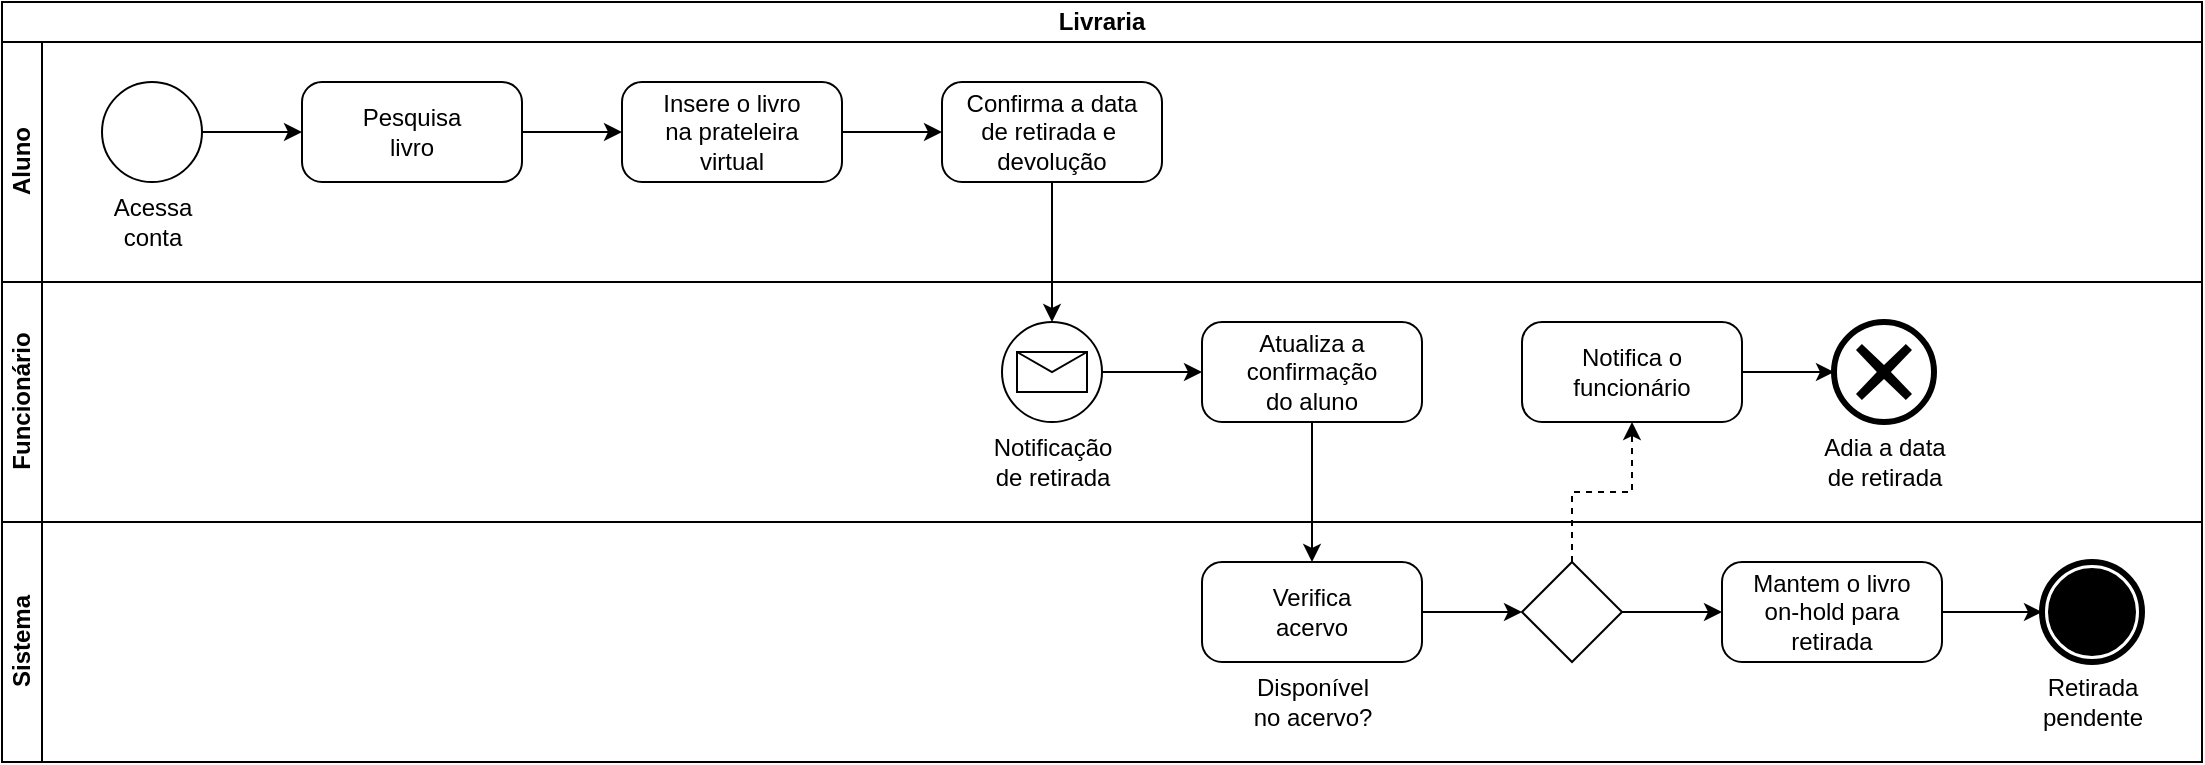 <mxfile version="21.5.2" type="github">
  <diagram name="Livraria BPMN" id="vRgEQwbxHMw_33yCH0yR">
    <mxGraphModel dx="1444" dy="804" grid="1" gridSize="10" guides="1" tooltips="1" connect="1" arrows="1" fold="1" page="1" pageScale="1" pageWidth="1169" pageHeight="1654" math="0" shadow="0">
      <root>
        <mxCell id="0" />
        <mxCell id="1" parent="0" />
        <mxCell id="tn-DPyKvPj6r0ypogb7Y-1" value="Livraria" style="swimlane;html=1;childLayout=stackLayout;resizeParent=1;resizeParentMax=0;horizontal=1;startSize=20;horizontalStack=0;whiteSpace=wrap;" vertex="1" parent="1">
          <mxGeometry x="35" y="120" width="1100" height="380" as="geometry" />
        </mxCell>
        <mxCell id="tn-DPyKvPj6r0ypogb7Y-2" value="Aluno" style="swimlane;html=1;startSize=20;horizontal=0;" vertex="1" parent="tn-DPyKvPj6r0ypogb7Y-1">
          <mxGeometry y="20" width="1100" height="120" as="geometry" />
        </mxCell>
        <mxCell id="tn-DPyKvPj6r0ypogb7Y-12" style="edgeStyle=orthogonalEdgeStyle;rounded=0;orthogonalLoop=1;jettySize=auto;html=1;exitX=1;exitY=0.5;exitDx=0;exitDy=0;exitPerimeter=0;entryX=0;entryY=0.5;entryDx=0;entryDy=0;entryPerimeter=0;" edge="1" parent="tn-DPyKvPj6r0ypogb7Y-2" source="tn-DPyKvPj6r0ypogb7Y-5" target="tn-DPyKvPj6r0ypogb7Y-11">
          <mxGeometry relative="1" as="geometry" />
        </mxCell>
        <mxCell id="tn-DPyKvPj6r0ypogb7Y-5" value="" style="points=[[0.145,0.145,0],[0.5,0,0],[0.855,0.145,0],[1,0.5,0],[0.855,0.855,0],[0.5,1,0],[0.145,0.855,0],[0,0.5,0]];shape=mxgraph.bpmn.event;html=1;verticalLabelPosition=bottom;labelBackgroundColor=#ffffff;verticalAlign=top;align=center;perimeter=ellipsePerimeter;outlineConnect=0;aspect=fixed;outline=standard;symbol=general;" vertex="1" parent="tn-DPyKvPj6r0ypogb7Y-2">
          <mxGeometry x="50" y="20" width="50" height="50" as="geometry" />
        </mxCell>
        <mxCell id="tn-DPyKvPj6r0ypogb7Y-6" value="Acessa&lt;br&gt;conta" style="text;html=1;align=center;verticalAlign=middle;resizable=0;points=[];autosize=1;strokeColor=none;fillColor=none;" vertex="1" parent="tn-DPyKvPj6r0ypogb7Y-2">
          <mxGeometry x="45" y="70" width="60" height="40" as="geometry" />
        </mxCell>
        <mxCell id="tn-DPyKvPj6r0ypogb7Y-7" value="Insere o livro&lt;br&gt;na prateleira&lt;br&gt;virtual" style="points=[[0.25,0,0],[0.5,0,0],[0.75,0,0],[1,0.25,0],[1,0.5,0],[1,0.75,0],[0.75,1,0],[0.5,1,0],[0.25,1,0],[0,0.75,0],[0,0.5,0],[0,0.25,0]];shape=mxgraph.bpmn.task;whiteSpace=wrap;rectStyle=rounded;size=10;html=1;container=1;expand=0;collapsible=0;taskMarker=abstract;" vertex="1" parent="tn-DPyKvPj6r0ypogb7Y-2">
          <mxGeometry x="310" y="20" width="110" height="50" as="geometry" />
        </mxCell>
        <mxCell id="tn-DPyKvPj6r0ypogb7Y-13" style="edgeStyle=orthogonalEdgeStyle;rounded=0;orthogonalLoop=1;jettySize=auto;html=1;exitX=1;exitY=0.5;exitDx=0;exitDy=0;exitPerimeter=0;entryX=0;entryY=0.5;entryDx=0;entryDy=0;entryPerimeter=0;" edge="1" parent="tn-DPyKvPj6r0ypogb7Y-2" source="tn-DPyKvPj6r0ypogb7Y-11" target="tn-DPyKvPj6r0ypogb7Y-7">
          <mxGeometry relative="1" as="geometry" />
        </mxCell>
        <mxCell id="tn-DPyKvPj6r0ypogb7Y-11" value="Pesquisa&lt;br&gt;livro" style="points=[[0.25,0,0],[0.5,0,0],[0.75,0,0],[1,0.25,0],[1,0.5,0],[1,0.75,0],[0.75,1,0],[0.5,1,0],[0.25,1,0],[0,0.75,0],[0,0.5,0],[0,0.25,0]];shape=mxgraph.bpmn.task;whiteSpace=wrap;rectStyle=rounded;size=10;html=1;container=1;expand=0;collapsible=0;taskMarker=abstract;" vertex="1" parent="tn-DPyKvPj6r0ypogb7Y-2">
          <mxGeometry x="150" y="20" width="110" height="50" as="geometry" />
        </mxCell>
        <mxCell id="tn-DPyKvPj6r0ypogb7Y-8" value="Confirma a data&lt;br&gt;de retirada e&amp;nbsp;&lt;br&gt;devolução" style="points=[[0.25,0,0],[0.5,0,0],[0.75,0,0],[1,0.25,0],[1,0.5,0],[1,0.75,0],[0.75,1,0],[0.5,1,0],[0.25,1,0],[0,0.75,0],[0,0.5,0],[0,0.25,0]];shape=mxgraph.bpmn.task;whiteSpace=wrap;rectStyle=rounded;size=10;html=1;container=1;expand=0;collapsible=0;taskMarker=abstract;" vertex="1" parent="tn-DPyKvPj6r0ypogb7Y-2">
          <mxGeometry x="470" y="20" width="110" height="50" as="geometry" />
        </mxCell>
        <mxCell id="tn-DPyKvPj6r0ypogb7Y-10" style="edgeStyle=orthogonalEdgeStyle;rounded=0;orthogonalLoop=1;jettySize=auto;html=1;exitX=1;exitY=0.5;exitDx=0;exitDy=0;exitPerimeter=0;entryX=0;entryY=0.5;entryDx=0;entryDy=0;entryPerimeter=0;" edge="1" parent="tn-DPyKvPj6r0ypogb7Y-2" source="tn-DPyKvPj6r0ypogb7Y-7" target="tn-DPyKvPj6r0ypogb7Y-8">
          <mxGeometry relative="1" as="geometry" />
        </mxCell>
        <mxCell id="tn-DPyKvPj6r0ypogb7Y-3" value="Funcionário" style="swimlane;html=1;startSize=20;horizontal=0;" vertex="1" parent="tn-DPyKvPj6r0ypogb7Y-1">
          <mxGeometry y="140" width="1100" height="120" as="geometry" />
        </mxCell>
        <mxCell id="tn-DPyKvPj6r0ypogb7Y-15" value="Notificação&lt;br&gt;de retirada" style="text;html=1;align=center;verticalAlign=middle;resizable=0;points=[];autosize=1;strokeColor=none;fillColor=none;" vertex="1" parent="tn-DPyKvPj6r0ypogb7Y-3">
          <mxGeometry x="485" y="70" width="80" height="40" as="geometry" />
        </mxCell>
        <mxCell id="tn-DPyKvPj6r0ypogb7Y-17" value="Atualiza a&lt;br&gt;confirmação&lt;br&gt;do aluno" style="points=[[0.25,0,0],[0.5,0,0],[0.75,0,0],[1,0.25,0],[1,0.5,0],[1,0.75,0],[0.75,1,0],[0.5,1,0],[0.25,1,0],[0,0.75,0],[0,0.5,0],[0,0.25,0]];shape=mxgraph.bpmn.task;whiteSpace=wrap;rectStyle=rounded;size=10;html=1;container=1;expand=0;collapsible=0;taskMarker=abstract;" vertex="1" parent="tn-DPyKvPj6r0ypogb7Y-3">
          <mxGeometry x="600" y="20" width="110" height="50" as="geometry" />
        </mxCell>
        <mxCell id="tn-DPyKvPj6r0ypogb7Y-20" style="edgeStyle=orthogonalEdgeStyle;rounded=0;orthogonalLoop=1;jettySize=auto;html=1;exitX=1;exitY=0.5;exitDx=0;exitDy=0;exitPerimeter=0;entryX=0;entryY=0.5;entryDx=0;entryDy=0;entryPerimeter=0;" edge="1" parent="tn-DPyKvPj6r0ypogb7Y-3" source="tn-DPyKvPj6r0ypogb7Y-18" target="tn-DPyKvPj6r0ypogb7Y-17">
          <mxGeometry relative="1" as="geometry" />
        </mxCell>
        <mxCell id="tn-DPyKvPj6r0ypogb7Y-18" value="" style="points=[[0.145,0.145,0],[0.5,0,0],[0.855,0.145,0],[1,0.5,0],[0.855,0.855,0],[0.5,1,0],[0.145,0.855,0],[0,0.5,0]];shape=mxgraph.bpmn.event;html=1;verticalLabelPosition=bottom;labelBackgroundColor=#ffffff;verticalAlign=top;align=center;perimeter=ellipsePerimeter;outlineConnect=0;aspect=fixed;outline=standard;symbol=message;" vertex="1" parent="tn-DPyKvPj6r0ypogb7Y-3">
          <mxGeometry x="500" y="20" width="50" height="50" as="geometry" />
        </mxCell>
        <mxCell id="tn-DPyKvPj6r0ypogb7Y-31" style="edgeStyle=orthogonalEdgeStyle;rounded=0;orthogonalLoop=1;jettySize=auto;html=1;exitX=1;exitY=0.5;exitDx=0;exitDy=0;exitPerimeter=0;entryX=0;entryY=0.5;entryDx=0;entryDy=0;entryPerimeter=0;" edge="1" parent="tn-DPyKvPj6r0ypogb7Y-3" source="tn-DPyKvPj6r0ypogb7Y-25" target="tn-DPyKvPj6r0ypogb7Y-29">
          <mxGeometry relative="1" as="geometry" />
        </mxCell>
        <mxCell id="tn-DPyKvPj6r0ypogb7Y-25" value="Notifica o&lt;br&gt;funcionário" style="points=[[0.25,0,0],[0.5,0,0],[0.75,0,0],[1,0.25,0],[1,0.5,0],[1,0.75,0],[0.75,1,0],[0.5,1,0],[0.25,1,0],[0,0.75,0],[0,0.5,0],[0,0.25,0]];shape=mxgraph.bpmn.task;whiteSpace=wrap;rectStyle=rounded;size=10;html=1;container=1;expand=0;collapsible=0;taskMarker=abstract;" vertex="1" parent="tn-DPyKvPj6r0ypogb7Y-3">
          <mxGeometry x="760" y="20" width="110" height="50" as="geometry" />
        </mxCell>
        <mxCell id="tn-DPyKvPj6r0ypogb7Y-29" value="" style="points=[[0.145,0.145,0],[0.5,0,0],[0.855,0.145,0],[1,0.5,0],[0.855,0.855,0],[0.5,1,0],[0.145,0.855,0],[0,0.5,0]];shape=mxgraph.bpmn.event;html=1;verticalLabelPosition=bottom;labelBackgroundColor=#ffffff;verticalAlign=top;align=center;perimeter=ellipsePerimeter;outlineConnect=0;aspect=fixed;outline=end;symbol=cancel;" vertex="1" parent="tn-DPyKvPj6r0ypogb7Y-3">
          <mxGeometry x="916" y="20" width="50" height="50" as="geometry" />
        </mxCell>
        <mxCell id="tn-DPyKvPj6r0ypogb7Y-30" value="Adia a data&lt;br&gt;de retirada" style="text;html=1;align=center;verticalAlign=middle;resizable=0;points=[];autosize=1;strokeColor=none;fillColor=none;" vertex="1" parent="tn-DPyKvPj6r0ypogb7Y-3">
          <mxGeometry x="901" y="70" width="80" height="40" as="geometry" />
        </mxCell>
        <mxCell id="tn-DPyKvPj6r0ypogb7Y-4" value="Sistema" style="swimlane;html=1;startSize=20;horizontal=0;" vertex="1" parent="tn-DPyKvPj6r0ypogb7Y-1">
          <mxGeometry y="260" width="1100" height="120" as="geometry" />
        </mxCell>
        <mxCell id="tn-DPyKvPj6r0ypogb7Y-27" style="edgeStyle=orthogonalEdgeStyle;rounded=0;orthogonalLoop=1;jettySize=auto;html=1;exitX=1;exitY=0.5;exitDx=0;exitDy=0;exitPerimeter=0;" edge="1" parent="tn-DPyKvPj6r0ypogb7Y-4" source="tn-DPyKvPj6r0ypogb7Y-19" target="tn-DPyKvPj6r0ypogb7Y-22">
          <mxGeometry relative="1" as="geometry" />
        </mxCell>
        <mxCell id="tn-DPyKvPj6r0ypogb7Y-19" value="Verifica&lt;br&gt;acervo" style="points=[[0.25,0,0],[0.5,0,0],[0.75,0,0],[1,0.25,0],[1,0.5,0],[1,0.75,0],[0.75,1,0],[0.5,1,0],[0.25,1,0],[0,0.75,0],[0,0.5,0],[0,0.25,0]];shape=mxgraph.bpmn.task;whiteSpace=wrap;rectStyle=rounded;size=10;html=1;container=1;expand=0;collapsible=0;taskMarker=abstract;" vertex="1" parent="tn-DPyKvPj6r0ypogb7Y-4">
          <mxGeometry x="600" y="20" width="110" height="50" as="geometry" />
        </mxCell>
        <mxCell id="tn-DPyKvPj6r0ypogb7Y-32" style="edgeStyle=orthogonalEdgeStyle;rounded=0;orthogonalLoop=1;jettySize=auto;html=1;exitX=1;exitY=0.5;exitDx=0;exitDy=0;exitPerimeter=0;entryX=0;entryY=0.5;entryDx=0;entryDy=0;entryPerimeter=0;" edge="1" parent="tn-DPyKvPj6r0ypogb7Y-4" source="tn-DPyKvPj6r0ypogb7Y-22" target="tn-DPyKvPj6r0ypogb7Y-26">
          <mxGeometry relative="1" as="geometry" />
        </mxCell>
        <mxCell id="tn-DPyKvPj6r0ypogb7Y-22" value="" style="points=[[0.25,0.25,0],[0.5,0,0],[0.75,0.25,0],[1,0.5,0],[0.75,0.75,0],[0.5,1,0],[0.25,0.75,0],[0,0.5,0]];shape=mxgraph.bpmn.gateway2;html=1;verticalLabelPosition=bottom;labelBackgroundColor=#ffffff;verticalAlign=top;align=center;perimeter=rhombusPerimeter;outlineConnect=0;outline=none;symbol=none;" vertex="1" parent="tn-DPyKvPj6r0ypogb7Y-4">
          <mxGeometry x="760" y="20" width="50" height="50" as="geometry" />
        </mxCell>
        <mxCell id="tn-DPyKvPj6r0ypogb7Y-24" value="Disponível&lt;br&gt;no acervo?" style="text;html=1;align=center;verticalAlign=middle;resizable=0;points=[];autosize=1;strokeColor=none;fillColor=none;" vertex="1" parent="tn-DPyKvPj6r0ypogb7Y-4">
          <mxGeometry x="615" y="70" width="80" height="40" as="geometry" />
        </mxCell>
        <mxCell id="tn-DPyKvPj6r0ypogb7Y-36" style="edgeStyle=orthogonalEdgeStyle;rounded=0;orthogonalLoop=1;jettySize=auto;html=1;exitX=1;exitY=0.5;exitDx=0;exitDy=0;exitPerimeter=0;entryX=0;entryY=0.5;entryDx=0;entryDy=0;entryPerimeter=0;" edge="1" parent="tn-DPyKvPj6r0ypogb7Y-4" source="tn-DPyKvPj6r0ypogb7Y-26" target="tn-DPyKvPj6r0ypogb7Y-33">
          <mxGeometry relative="1" as="geometry" />
        </mxCell>
        <mxCell id="tn-DPyKvPj6r0ypogb7Y-26" value="Mantem o livro&lt;br&gt;on-hold para&lt;br&gt;retirada" style="points=[[0.25,0,0],[0.5,0,0],[0.75,0,0],[1,0.25,0],[1,0.5,0],[1,0.75,0],[0.75,1,0],[0.5,1,0],[0.25,1,0],[0,0.75,0],[0,0.5,0],[0,0.25,0]];shape=mxgraph.bpmn.task;whiteSpace=wrap;rectStyle=rounded;size=10;html=1;container=1;expand=0;collapsible=0;taskMarker=abstract;" vertex="1" parent="tn-DPyKvPj6r0ypogb7Y-4">
          <mxGeometry x="860" y="20" width="110" height="50" as="geometry" />
        </mxCell>
        <mxCell id="tn-DPyKvPj6r0ypogb7Y-33" value="" style="points=[[0.145,0.145,0],[0.5,0,0],[0.855,0.145,0],[1,0.5,0],[0.855,0.855,0],[0.5,1,0],[0.145,0.855,0],[0,0.5,0]];shape=mxgraph.bpmn.event;html=1;verticalLabelPosition=bottom;labelBackgroundColor=#ffffff;verticalAlign=top;align=center;perimeter=ellipsePerimeter;outlineConnect=0;aspect=fixed;outline=end;symbol=terminate;" vertex="1" parent="tn-DPyKvPj6r0ypogb7Y-4">
          <mxGeometry x="1020" y="20" width="50" height="50" as="geometry" />
        </mxCell>
        <mxCell id="tn-DPyKvPj6r0ypogb7Y-34" value="Retirada&lt;br&gt;pendente" style="text;html=1;align=center;verticalAlign=middle;resizable=0;points=[];autosize=1;strokeColor=none;fillColor=none;" vertex="1" parent="tn-DPyKvPj6r0ypogb7Y-4">
          <mxGeometry x="1010" y="70" width="70" height="40" as="geometry" />
        </mxCell>
        <mxCell id="tn-DPyKvPj6r0ypogb7Y-16" style="edgeStyle=orthogonalEdgeStyle;rounded=0;orthogonalLoop=1;jettySize=auto;html=1;exitX=0.5;exitY=1;exitDx=0;exitDy=0;exitPerimeter=0;entryX=0.5;entryY=0;entryDx=0;entryDy=0;entryPerimeter=0;" edge="1" parent="tn-DPyKvPj6r0ypogb7Y-1" source="tn-DPyKvPj6r0ypogb7Y-8">
          <mxGeometry relative="1" as="geometry">
            <mxPoint x="525" y="160" as="targetPoint" />
          </mxGeometry>
        </mxCell>
        <mxCell id="tn-DPyKvPj6r0ypogb7Y-21" style="edgeStyle=orthogonalEdgeStyle;rounded=0;orthogonalLoop=1;jettySize=auto;html=1;exitX=0.5;exitY=1;exitDx=0;exitDy=0;exitPerimeter=0;entryX=0.5;entryY=0;entryDx=0;entryDy=0;entryPerimeter=0;" edge="1" parent="tn-DPyKvPj6r0ypogb7Y-1" source="tn-DPyKvPj6r0ypogb7Y-17" target="tn-DPyKvPj6r0ypogb7Y-19">
          <mxGeometry relative="1" as="geometry" />
        </mxCell>
        <mxCell id="tn-DPyKvPj6r0ypogb7Y-28" style="edgeStyle=orthogonalEdgeStyle;rounded=0;orthogonalLoop=1;jettySize=auto;html=1;exitX=0.5;exitY=0;exitDx=0;exitDy=0;exitPerimeter=0;entryX=0.5;entryY=1;entryDx=0;entryDy=0;entryPerimeter=0;dashed=1;" edge="1" parent="tn-DPyKvPj6r0ypogb7Y-1" source="tn-DPyKvPj6r0ypogb7Y-22" target="tn-DPyKvPj6r0ypogb7Y-25">
          <mxGeometry relative="1" as="geometry" />
        </mxCell>
      </root>
    </mxGraphModel>
  </diagram>
</mxfile>
